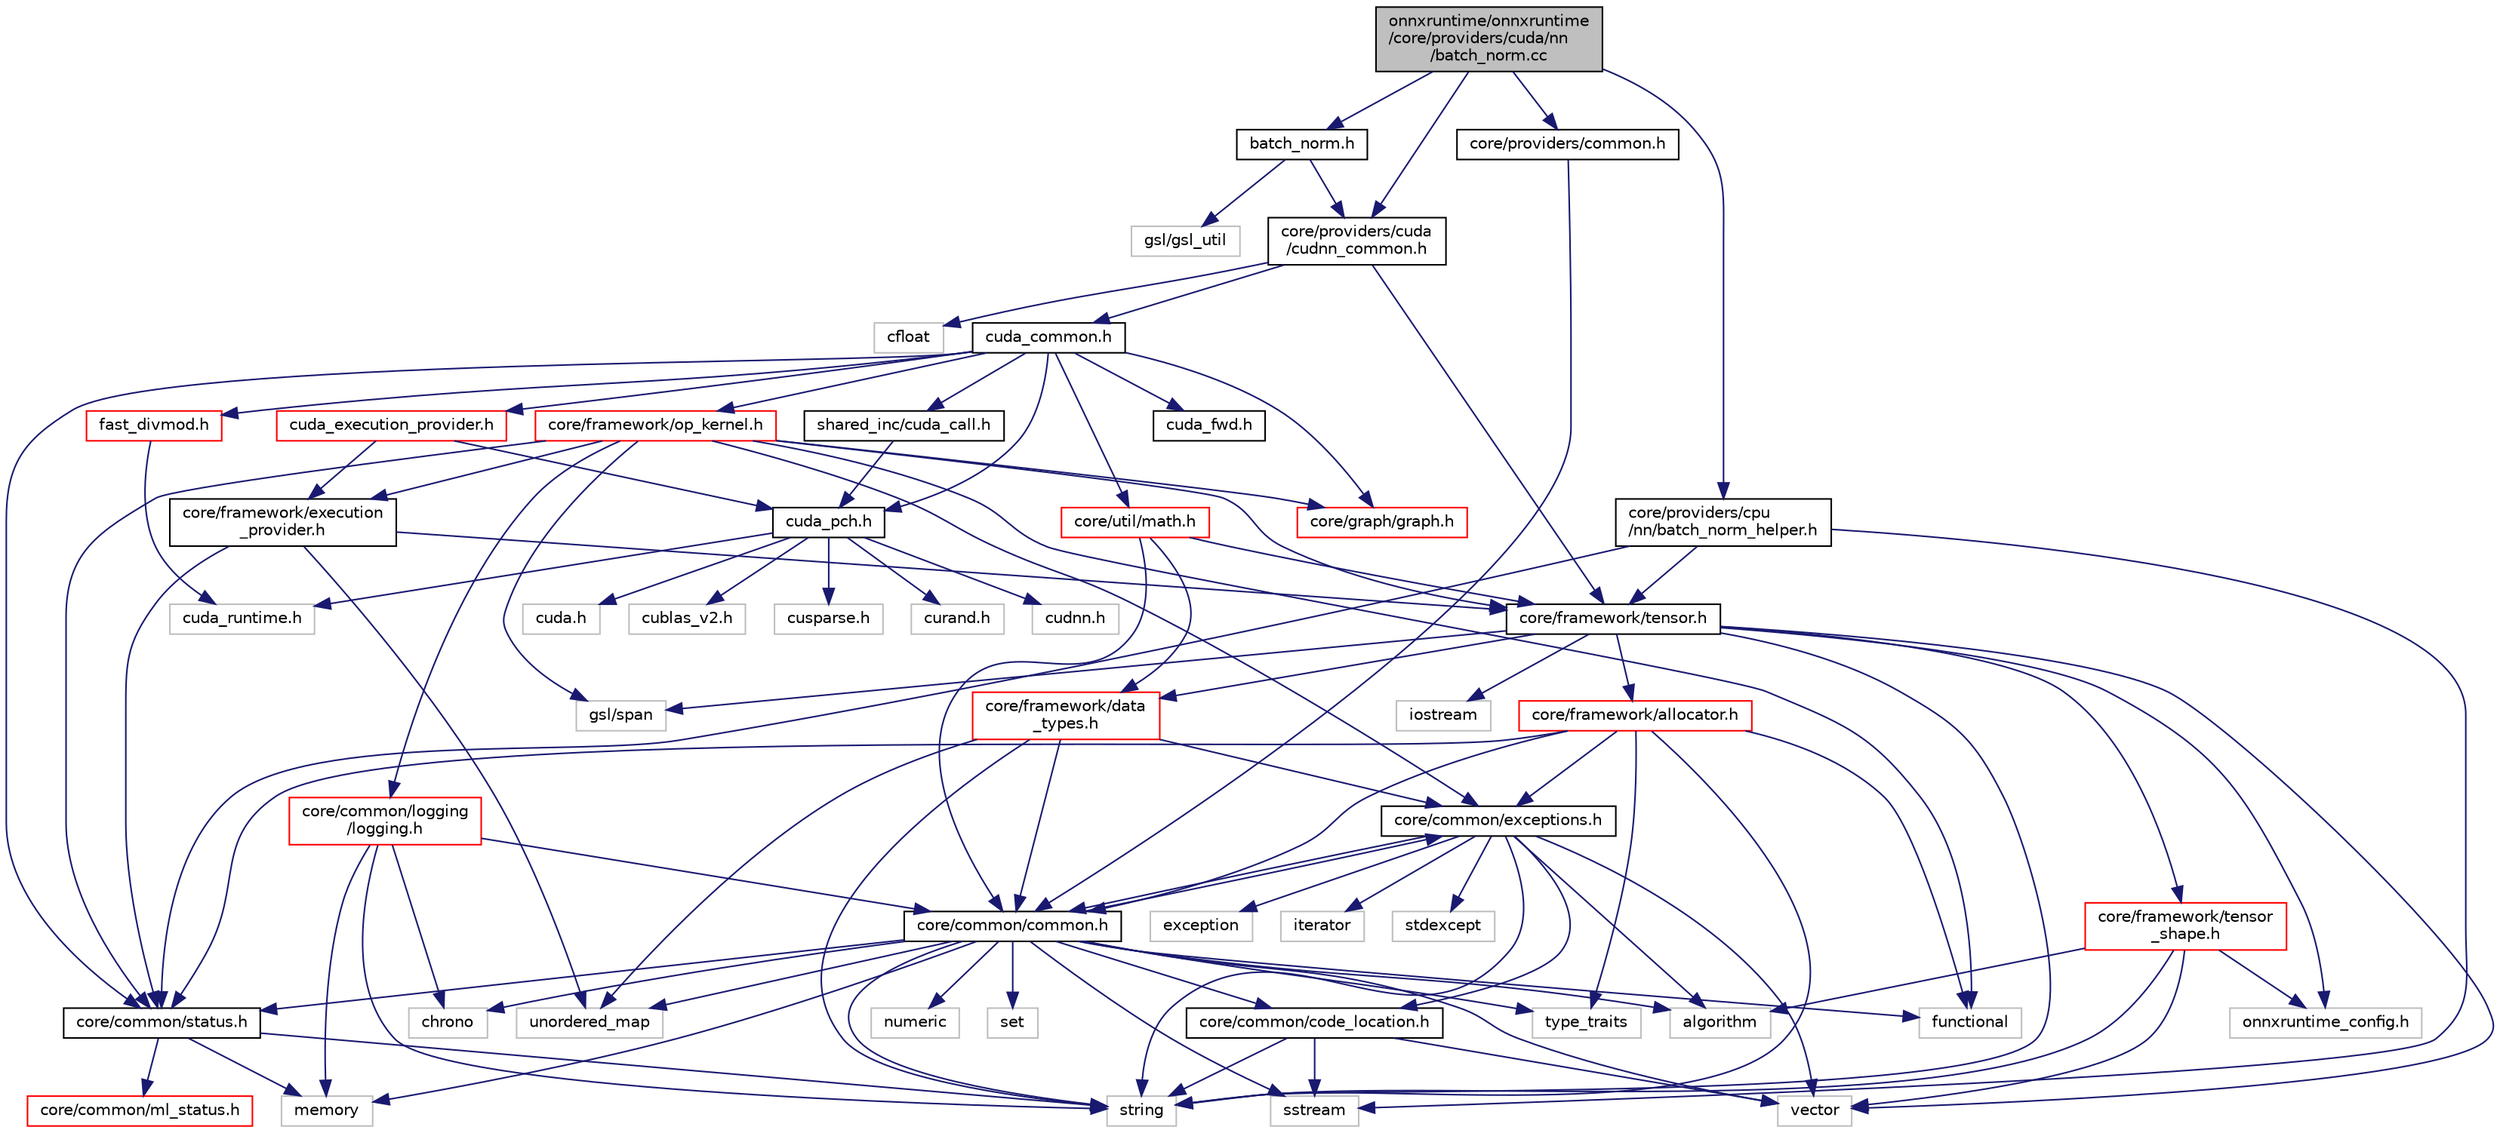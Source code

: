 digraph "onnxruntime/onnxruntime/core/providers/cuda/nn/batch_norm.cc"
{
  edge [fontname="Helvetica",fontsize="10",labelfontname="Helvetica",labelfontsize="10"];
  node [fontname="Helvetica",fontsize="10",shape=record];
  Node0 [label="onnxruntime/onnxruntime\l/core/providers/cuda/nn\l/batch_norm.cc",height=0.2,width=0.4,color="black", fillcolor="grey75", style="filled", fontcolor="black"];
  Node0 -> Node1 [color="midnightblue",fontsize="10",style="solid",fontname="Helvetica"];
  Node1 [label="batch_norm.h",height=0.2,width=0.4,color="black", fillcolor="white", style="filled",URL="$cuda_2nn_2batch__norm_8h.html"];
  Node1 -> Node2 [color="midnightblue",fontsize="10",style="solid",fontname="Helvetica"];
  Node2 [label="gsl/gsl_util",height=0.2,width=0.4,color="grey75", fillcolor="white", style="filled"];
  Node1 -> Node3 [color="midnightblue",fontsize="10",style="solid",fontname="Helvetica"];
  Node3 [label="core/providers/cuda\l/cudnn_common.h",height=0.2,width=0.4,color="black", fillcolor="white", style="filled",URL="$cudnn__common_8h.html"];
  Node3 -> Node4 [color="midnightblue",fontsize="10",style="solid",fontname="Helvetica"];
  Node4 [label="cuda_common.h",height=0.2,width=0.4,color="black", fillcolor="white", style="filled",URL="$cuda__common_8h.html"];
  Node4 -> Node5 [color="midnightblue",fontsize="10",style="solid",fontname="Helvetica"];
  Node5 [label="cuda_pch.h",height=0.2,width=0.4,color="black", fillcolor="white", style="filled",URL="$cuda__pch_8h.html"];
  Node5 -> Node6 [color="midnightblue",fontsize="10",style="solid",fontname="Helvetica"];
  Node6 [label="cuda.h",height=0.2,width=0.4,color="grey75", fillcolor="white", style="filled"];
  Node5 -> Node7 [color="midnightblue",fontsize="10",style="solid",fontname="Helvetica"];
  Node7 [label="cuda_runtime.h",height=0.2,width=0.4,color="grey75", fillcolor="white", style="filled"];
  Node5 -> Node8 [color="midnightblue",fontsize="10",style="solid",fontname="Helvetica"];
  Node8 [label="cublas_v2.h",height=0.2,width=0.4,color="grey75", fillcolor="white", style="filled"];
  Node5 -> Node9 [color="midnightblue",fontsize="10",style="solid",fontname="Helvetica"];
  Node9 [label="cusparse.h",height=0.2,width=0.4,color="grey75", fillcolor="white", style="filled"];
  Node5 -> Node10 [color="midnightblue",fontsize="10",style="solid",fontname="Helvetica"];
  Node10 [label="curand.h",height=0.2,width=0.4,color="grey75", fillcolor="white", style="filled"];
  Node5 -> Node11 [color="midnightblue",fontsize="10",style="solid",fontname="Helvetica"];
  Node11 [label="cudnn.h",height=0.2,width=0.4,color="grey75", fillcolor="white", style="filled"];
  Node4 -> Node12 [color="midnightblue",fontsize="10",style="solid",fontname="Helvetica"];
  Node12 [label="core/common/status.h",height=0.2,width=0.4,color="black", fillcolor="white", style="filled",URL="$status_8h.html"];
  Node12 -> Node13 [color="midnightblue",fontsize="10",style="solid",fontname="Helvetica"];
  Node13 [label="memory",height=0.2,width=0.4,color="grey75", fillcolor="white", style="filled"];
  Node12 -> Node14 [color="midnightblue",fontsize="10",style="solid",fontname="Helvetica"];
  Node14 [label="string",height=0.2,width=0.4,color="grey75", fillcolor="white", style="filled"];
  Node12 -> Node15 [color="midnightblue",fontsize="10",style="solid",fontname="Helvetica"];
  Node15 [label="core/common/ml_status.h",height=0.2,width=0.4,color="red", fillcolor="white", style="filled",URL="$ml__status_8h.html"];
  Node4 -> Node17 [color="midnightblue",fontsize="10",style="solid",fontname="Helvetica"];
  Node17 [label="core/framework/op_kernel.h",height=0.2,width=0.4,color="red", fillcolor="white", style="filled",URL="$op__kernel_8h.html"];
  Node17 -> Node18 [color="midnightblue",fontsize="10",style="solid",fontname="Helvetica"];
  Node18 [label="functional",height=0.2,width=0.4,color="grey75", fillcolor="white", style="filled"];
  Node17 -> Node19 [color="midnightblue",fontsize="10",style="solid",fontname="Helvetica"];
  Node19 [label="core/common/exceptions.h",height=0.2,width=0.4,color="black", fillcolor="white", style="filled",URL="$exceptions_8h.html"];
  Node19 -> Node20 [color="midnightblue",fontsize="10",style="solid",fontname="Helvetica"];
  Node20 [label="algorithm",height=0.2,width=0.4,color="grey75", fillcolor="white", style="filled"];
  Node19 -> Node21 [color="midnightblue",fontsize="10",style="solid",fontname="Helvetica"];
  Node21 [label="exception",height=0.2,width=0.4,color="grey75", fillcolor="white", style="filled"];
  Node19 -> Node22 [color="midnightblue",fontsize="10",style="solid",fontname="Helvetica"];
  Node22 [label="iterator",height=0.2,width=0.4,color="grey75", fillcolor="white", style="filled"];
  Node19 -> Node23 [color="midnightblue",fontsize="10",style="solid",fontname="Helvetica"];
  Node23 [label="stdexcept",height=0.2,width=0.4,color="grey75", fillcolor="white", style="filled"];
  Node19 -> Node14 [color="midnightblue",fontsize="10",style="solid",fontname="Helvetica"];
  Node19 -> Node24 [color="midnightblue",fontsize="10",style="solid",fontname="Helvetica"];
  Node24 [label="vector",height=0.2,width=0.4,color="grey75", fillcolor="white", style="filled"];
  Node19 -> Node25 [color="midnightblue",fontsize="10",style="solid",fontname="Helvetica"];
  Node25 [label="core/common/common.h",height=0.2,width=0.4,color="black", fillcolor="white", style="filled",URL="$include_2onnxruntime_2core_2common_2common_8h.html"];
  Node25 -> Node20 [color="midnightblue",fontsize="10",style="solid",fontname="Helvetica"];
  Node25 -> Node18 [color="midnightblue",fontsize="10",style="solid",fontname="Helvetica"];
  Node25 -> Node13 [color="midnightblue",fontsize="10",style="solid",fontname="Helvetica"];
  Node25 -> Node26 [color="midnightblue",fontsize="10",style="solid",fontname="Helvetica"];
  Node26 [label="numeric",height=0.2,width=0.4,color="grey75", fillcolor="white", style="filled"];
  Node25 -> Node27 [color="midnightblue",fontsize="10",style="solid",fontname="Helvetica"];
  Node27 [label="set",height=0.2,width=0.4,color="grey75", fillcolor="white", style="filled"];
  Node25 -> Node28 [color="midnightblue",fontsize="10",style="solid",fontname="Helvetica"];
  Node28 [label="sstream",height=0.2,width=0.4,color="grey75", fillcolor="white", style="filled"];
  Node25 -> Node14 [color="midnightblue",fontsize="10",style="solid",fontname="Helvetica"];
  Node25 -> Node29 [color="midnightblue",fontsize="10",style="solid",fontname="Helvetica"];
  Node29 [label="type_traits",height=0.2,width=0.4,color="grey75", fillcolor="white", style="filled"];
  Node25 -> Node30 [color="midnightblue",fontsize="10",style="solid",fontname="Helvetica"];
  Node30 [label="unordered_map",height=0.2,width=0.4,color="grey75", fillcolor="white", style="filled"];
  Node25 -> Node24 [color="midnightblue",fontsize="10",style="solid",fontname="Helvetica"];
  Node25 -> Node31 [color="midnightblue",fontsize="10",style="solid",fontname="Helvetica"];
  Node31 [label="chrono",height=0.2,width=0.4,color="grey75", fillcolor="white", style="filled"];
  Node25 -> Node32 [color="midnightblue",fontsize="10",style="solid",fontname="Helvetica"];
  Node32 [label="core/common/code_location.h",height=0.2,width=0.4,color="black", fillcolor="white", style="filled",URL="$code__location_8h.html"];
  Node32 -> Node28 [color="midnightblue",fontsize="10",style="solid",fontname="Helvetica"];
  Node32 -> Node14 [color="midnightblue",fontsize="10",style="solid",fontname="Helvetica"];
  Node32 -> Node24 [color="midnightblue",fontsize="10",style="solid",fontname="Helvetica"];
  Node25 -> Node19 [color="midnightblue",fontsize="10",style="solid",fontname="Helvetica"];
  Node25 -> Node12 [color="midnightblue",fontsize="10",style="solid",fontname="Helvetica"];
  Node19 -> Node32 [color="midnightblue",fontsize="10",style="solid",fontname="Helvetica"];
  Node17 -> Node33 [color="midnightblue",fontsize="10",style="solid",fontname="Helvetica"];
  Node33 [label="core/common/logging\l/logging.h",height=0.2,width=0.4,color="red", fillcolor="white", style="filled",URL="$logging_8h.html"];
  Node33 -> Node31 [color="midnightblue",fontsize="10",style="solid",fontname="Helvetica"];
  Node33 -> Node13 [color="midnightblue",fontsize="10",style="solid",fontname="Helvetica"];
  Node33 -> Node14 [color="midnightblue",fontsize="10",style="solid",fontname="Helvetica"];
  Node33 -> Node25 [color="midnightblue",fontsize="10",style="solid",fontname="Helvetica"];
  Node17 -> Node12 [color="midnightblue",fontsize="10",style="solid",fontname="Helvetica"];
  Node17 -> Node42 [color="midnightblue",fontsize="10",style="solid",fontname="Helvetica"];
  Node42 [label="core/framework/execution\l_provider.h",height=0.2,width=0.4,color="black", fillcolor="white", style="filled",URL="$execution__provider_8h.html"];
  Node42 -> Node30 [color="midnightblue",fontsize="10",style="solid",fontname="Helvetica"];
  Node42 -> Node12 [color="midnightblue",fontsize="10",style="solid",fontname="Helvetica"];
  Node42 -> Node43 [color="midnightblue",fontsize="10",style="solid",fontname="Helvetica"];
  Node43 [label="core/framework/tensor.h",height=0.2,width=0.4,color="black", fillcolor="white", style="filled",URL="$tensor_8h.html"];
  Node43 -> Node44 [color="midnightblue",fontsize="10",style="solid",fontname="Helvetica"];
  Node44 [label="iostream",height=0.2,width=0.4,color="grey75", fillcolor="white", style="filled"];
  Node43 -> Node14 [color="midnightblue",fontsize="10",style="solid",fontname="Helvetica"];
  Node43 -> Node24 [color="midnightblue",fontsize="10",style="solid",fontname="Helvetica"];
  Node43 -> Node45 [color="midnightblue",fontsize="10",style="solid",fontname="Helvetica"];
  Node45 [label="gsl/span",height=0.2,width=0.4,color="grey75", fillcolor="white", style="filled"];
  Node43 -> Node46 [color="midnightblue",fontsize="10",style="solid",fontname="Helvetica"];
  Node46 [label="core/framework/allocator.h",height=0.2,width=0.4,color="red", fillcolor="white", style="filled",URL="$framework_2allocator_8h.html"];
  Node46 -> Node18 [color="midnightblue",fontsize="10",style="solid",fontname="Helvetica"];
  Node46 -> Node14 [color="midnightblue",fontsize="10",style="solid",fontname="Helvetica"];
  Node46 -> Node29 [color="midnightblue",fontsize="10",style="solid",fontname="Helvetica"];
  Node46 -> Node25 [color="midnightblue",fontsize="10",style="solid",fontname="Helvetica"];
  Node46 -> Node19 [color="midnightblue",fontsize="10",style="solid",fontname="Helvetica"];
  Node46 -> Node12 [color="midnightblue",fontsize="10",style="solid",fontname="Helvetica"];
  Node43 -> Node56 [color="midnightblue",fontsize="10",style="solid",fontname="Helvetica"];
  Node56 [label="core/framework/data\l_types.h",height=0.2,width=0.4,color="red", fillcolor="white", style="filled",URL="$data__types_8h.html"];
  Node56 -> Node14 [color="midnightblue",fontsize="10",style="solid",fontname="Helvetica"];
  Node56 -> Node30 [color="midnightblue",fontsize="10",style="solid",fontname="Helvetica"];
  Node56 -> Node25 [color="midnightblue",fontsize="10",style="solid",fontname="Helvetica"];
  Node56 -> Node19 [color="midnightblue",fontsize="10",style="solid",fontname="Helvetica"];
  Node43 -> Node57 [color="midnightblue",fontsize="10",style="solid",fontname="Helvetica"];
  Node57 [label="core/framework/tensor\l_shape.h",height=0.2,width=0.4,color="red", fillcolor="white", style="filled",URL="$tensor__shape_8h.html"];
  Node57 -> Node24 [color="midnightblue",fontsize="10",style="solid",fontname="Helvetica"];
  Node57 -> Node20 [color="midnightblue",fontsize="10",style="solid",fontname="Helvetica"];
  Node57 -> Node14 [color="midnightblue",fontsize="10",style="solid",fontname="Helvetica"];
  Node57 -> Node59 [color="midnightblue",fontsize="10",style="solid",fontname="Helvetica"];
  Node59 [label="onnxruntime_config.h",height=0.2,width=0.4,color="grey75", fillcolor="white", style="filled"];
  Node43 -> Node59 [color="midnightblue",fontsize="10",style="solid",fontname="Helvetica"];
  Node17 -> Node43 [color="midnightblue",fontsize="10",style="solid",fontname="Helvetica"];
  Node17 -> Node65 [color="midnightblue",fontsize="10",style="solid",fontname="Helvetica"];
  Node65 [label="core/graph/graph.h",height=0.2,width=0.4,color="red", fillcolor="white", style="filled",URL="$graph_8h.html"];
  Node17 -> Node45 [color="midnightblue",fontsize="10",style="solid",fontname="Helvetica"];
  Node4 -> Node65 [color="midnightblue",fontsize="10",style="solid",fontname="Helvetica"];
  Node4 -> Node77 [color="midnightblue",fontsize="10",style="solid",fontname="Helvetica"];
  Node77 [label="shared_inc/cuda_call.h",height=0.2,width=0.4,color="black", fillcolor="white", style="filled",URL="$cuda__call_8h.html"];
  Node77 -> Node5 [color="midnightblue",fontsize="10",style="solid",fontname="Helvetica"];
  Node4 -> Node78 [color="midnightblue",fontsize="10",style="solid",fontname="Helvetica"];
  Node78 [label="cuda_execution_provider.h",height=0.2,width=0.4,color="red", fillcolor="white", style="filled",URL="$cuda__execution__provider_8h.html"];
  Node78 -> Node5 [color="midnightblue",fontsize="10",style="solid",fontname="Helvetica"];
  Node78 -> Node42 [color="midnightblue",fontsize="10",style="solid",fontname="Helvetica"];
  Node4 -> Node84 [color="midnightblue",fontsize="10",style="solid",fontname="Helvetica"];
  Node84 [label="fast_divmod.h",height=0.2,width=0.4,color="red", fillcolor="white", style="filled",URL="$fast__divmod_8h.html"];
  Node84 -> Node7 [color="midnightblue",fontsize="10",style="solid",fontname="Helvetica"];
  Node4 -> Node87 [color="midnightblue",fontsize="10",style="solid",fontname="Helvetica"];
  Node87 [label="core/util/math.h",height=0.2,width=0.4,color="red", fillcolor="white", style="filled",URL="$math_8h.html"];
  Node87 -> Node25 [color="midnightblue",fontsize="10",style="solid",fontname="Helvetica"];
  Node87 -> Node56 [color="midnightblue",fontsize="10",style="solid",fontname="Helvetica"];
  Node87 -> Node43 [color="midnightblue",fontsize="10",style="solid",fontname="Helvetica"];
  Node4 -> Node89 [color="midnightblue",fontsize="10",style="solid",fontname="Helvetica"];
  Node89 [label="cuda_fwd.h",height=0.2,width=0.4,color="black", fillcolor="white", style="filled",URL="$cuda__fwd_8h.html"];
  Node3 -> Node43 [color="midnightblue",fontsize="10",style="solid",fontname="Helvetica"];
  Node3 -> Node90 [color="midnightblue",fontsize="10",style="solid",fontname="Helvetica"];
  Node90 [label="cfloat",height=0.2,width=0.4,color="grey75", fillcolor="white", style="filled"];
  Node0 -> Node91 [color="midnightblue",fontsize="10",style="solid",fontname="Helvetica"];
  Node91 [label="core/providers/common.h",height=0.2,width=0.4,color="black", fillcolor="white", style="filled",URL="$onnxruntime_2core_2providers_2common_8h.html"];
  Node91 -> Node25 [color="midnightblue",fontsize="10",style="solid",fontname="Helvetica"];
  Node0 -> Node3 [color="midnightblue",fontsize="10",style="solid",fontname="Helvetica"];
  Node0 -> Node92 [color="midnightblue",fontsize="10",style="solid",fontname="Helvetica"];
  Node92 [label="core/providers/cpu\l/nn/batch_norm_helper.h",height=0.2,width=0.4,color="black", fillcolor="white", style="filled",URL="$batch__norm__helper_8h.html"];
  Node92 -> Node12 [color="midnightblue",fontsize="10",style="solid",fontname="Helvetica"];
  Node92 -> Node43 [color="midnightblue",fontsize="10",style="solid",fontname="Helvetica"];
  Node92 -> Node28 [color="midnightblue",fontsize="10",style="solid",fontname="Helvetica"];
}
